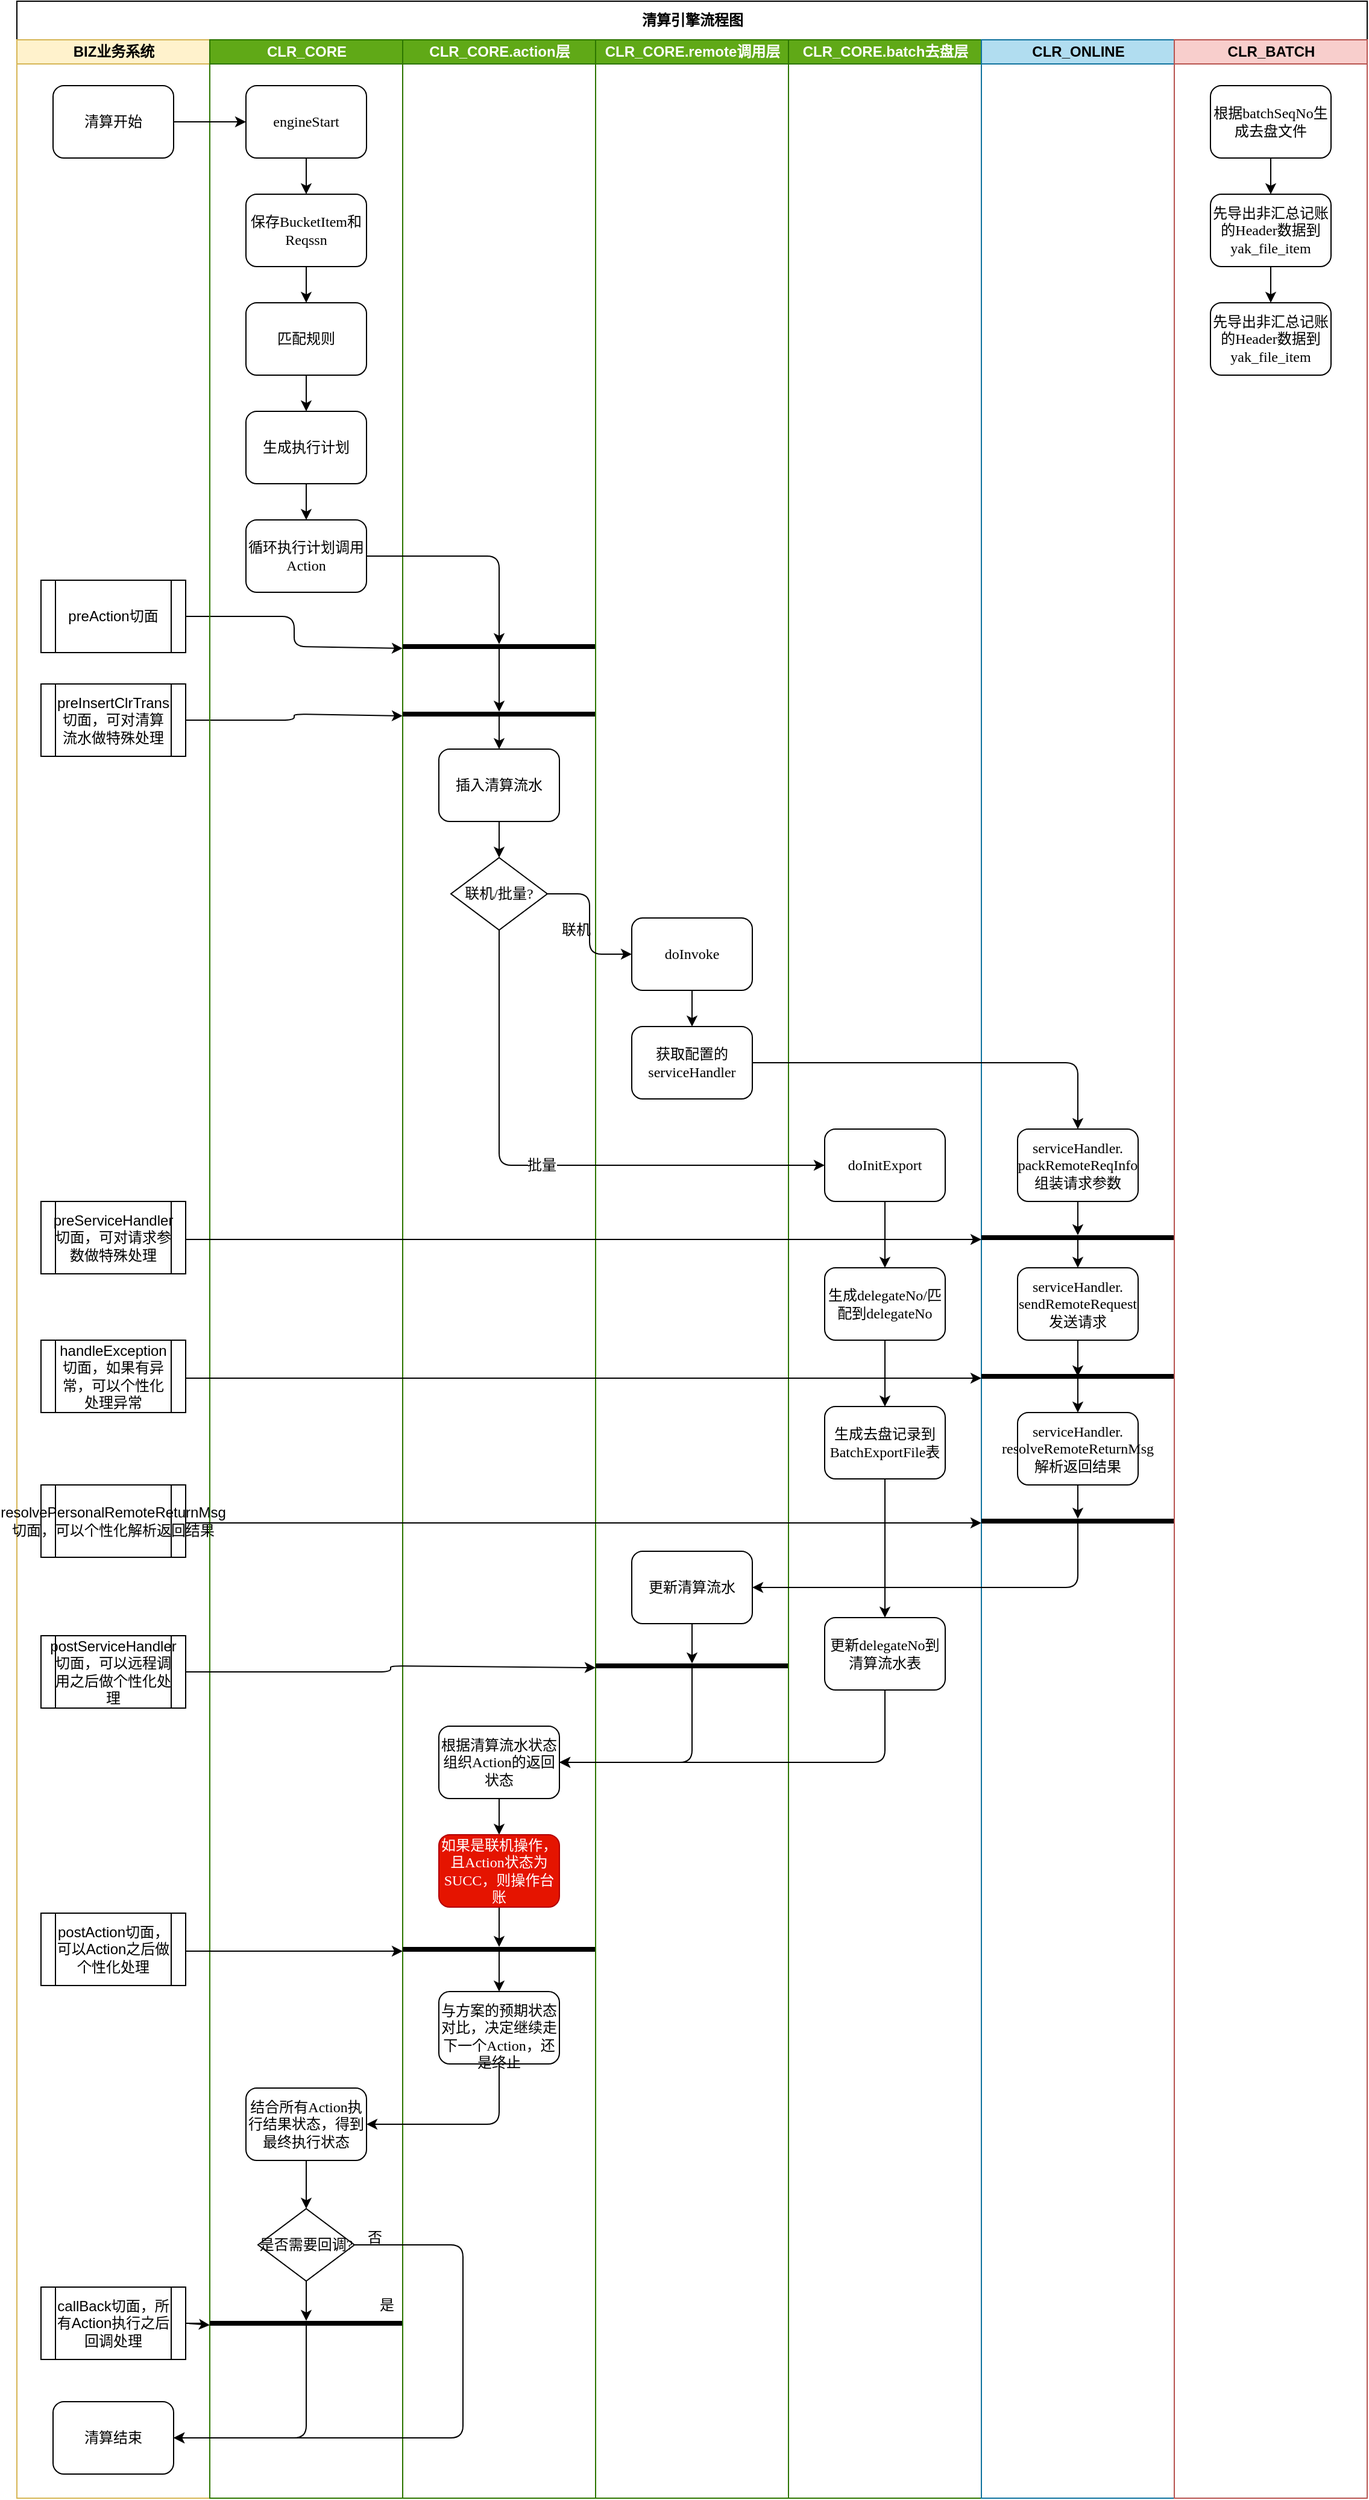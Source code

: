 <mxfile version="11.0.5" type="github"><diagram name="Page-1" id="74e2e168-ea6b-b213-b513-2b3c1d86103e"><mxGraphModel dx="2521" dy="792" grid="1" gridSize="10" guides="1" tooltips="1" connect="1" arrows="1" fold="1" page="1" pageScale="1" pageWidth="1100" pageHeight="850" background="#ffffff" math="0" shadow="0"><root><mxCell id="0"/><mxCell id="1" parent="0"/><mxCell id="77e6c97f196da883-1" value="清算引擎流程图" style="swimlane;html=1;childLayout=stackLayout;startSize=32;rounded=0;shadow=0;labelBackgroundColor=none;strokeColor=#000000;strokeWidth=1;fillColor=#ffffff;fontFamily=Verdana;fontSize=12;fontColor=#000000;align=center;" parent="1" vertex="1"><mxGeometry x="-10" y="20" width="1120" height="2070" as="geometry"/></mxCell><mxCell id="77e6c97f196da883-2" value="BIZ业务系统" style="swimlane;html=1;startSize=20;fillColor=#fff2cc;strokeColor=#d6b656;" parent="77e6c97f196da883-1" vertex="1"><mxGeometry y="32" width="160" height="2038" as="geometry"/></mxCell><mxCell id="bjBSbHMstMbBnUtnhVTb-13" value="清算开始" style="rounded=1;whiteSpace=wrap;html=1;shadow=0;labelBackgroundColor=none;strokeColor=#000000;strokeWidth=1;fillColor=#ffffff;fontFamily=Verdana;fontSize=12;fontColor=#000000;align=center;" parent="77e6c97f196da883-2" vertex="1"><mxGeometry x="30" y="38" width="100" height="60" as="geometry"/></mxCell><mxCell id="XoDVdQ3UYgQiGksQShf7-19" value="preAction切面" style="shape=process;whiteSpace=wrap;html=1;backgroundOutline=1;fontSize=12;" vertex="1" parent="77e6c97f196da883-2"><mxGeometry x="20" y="448" width="120" height="60" as="geometry"/></mxCell><mxCell id="XoDVdQ3UYgQiGksQShf7-24" value="preInsertClrTrans切面，可对清算流水做特殊处理" style="shape=process;whiteSpace=wrap;html=1;backgroundOutline=1;fontSize=12;" vertex="1" parent="77e6c97f196da883-2"><mxGeometry x="20" y="534" width="120" height="60" as="geometry"/></mxCell><mxCell id="XoDVdQ3UYgQiGksQShf7-36" value="preServiceHandler切面，可对请求参数做特殊处理" style="shape=process;whiteSpace=wrap;html=1;backgroundOutline=1;fontSize=12;" vertex="1" parent="77e6c97f196da883-2"><mxGeometry x="20" y="963" width="120" height="60" as="geometry"/></mxCell><mxCell id="XoDVdQ3UYgQiGksQShf7-49" value="handleException切面，如果有异常，可以个性化处理异常" style="shape=process;whiteSpace=wrap;html=1;backgroundOutline=1;fontSize=12;" vertex="1" parent="77e6c97f196da883-2"><mxGeometry x="20" y="1078" width="120" height="60" as="geometry"/></mxCell><mxCell id="XoDVdQ3UYgQiGksQShf7-54" value="resolvePersonalRemoteReturnMsg切面，可以个性化解析返回结果" style="shape=process;whiteSpace=wrap;html=1;backgroundOutline=1;fontSize=12;" vertex="1" parent="77e6c97f196da883-2"><mxGeometry x="20" y="1198" width="120" height="60" as="geometry"/></mxCell><mxCell id="XoDVdQ3UYgQiGksQShf7-60" value="postServiceHandler切面，可以远程调用之后做个性化处理" style="shape=process;whiteSpace=wrap;html=1;backgroundOutline=1;fontSize=12;" vertex="1" parent="77e6c97f196da883-2"><mxGeometry x="20" y="1323" width="120" height="60" as="geometry"/></mxCell><mxCell id="XoDVdQ3UYgQiGksQShf7-68" value="postAction切面，可以Action之后做个性化处理" style="shape=process;whiteSpace=wrap;html=1;backgroundOutline=1;fontSize=12;" vertex="1" parent="77e6c97f196da883-2"><mxGeometry x="20" y="1553" width="120" height="60" as="geometry"/></mxCell><mxCell id="XoDVdQ3UYgQiGksQShf7-78" value="callBack切面，所有Action执行之后回调处理" style="shape=process;whiteSpace=wrap;html=1;backgroundOutline=1;fontSize=12;" vertex="1" parent="77e6c97f196da883-2"><mxGeometry x="20" y="1863" width="120" height="60" as="geometry"/></mxCell><mxCell id="XoDVdQ3UYgQiGksQShf7-85" value="清算结束" style="rounded=1;whiteSpace=wrap;html=1;shadow=0;labelBackgroundColor=none;strokeColor=#000000;strokeWidth=1;fillColor=#ffffff;fontFamily=Verdana;fontSize=12;fontColor=#000000;align=center;" vertex="1" parent="77e6c97f196da883-2"><mxGeometry x="30" y="1958" width="100" height="60" as="geometry"/></mxCell><mxCell id="XoDVdQ3UYgQiGksQShf7-20" style="edgeStyle=orthogonalEdgeStyle;rounded=1;orthogonalLoop=1;jettySize=auto;html=1;fontSize=12;" edge="1" parent="77e6c97f196da883-1" source="XoDVdQ3UYgQiGksQShf7-19" target="XoDVdQ3UYgQiGksQShf7-16"><mxGeometry relative="1" as="geometry"/></mxCell><mxCell id="XoDVdQ3UYgQiGksQShf7-25" style="edgeStyle=orthogonalEdgeStyle;rounded=1;orthogonalLoop=1;jettySize=auto;html=1;fontSize=12;" edge="1" parent="77e6c97f196da883-1" source="XoDVdQ3UYgQiGksQShf7-24" target="XoDVdQ3UYgQiGksQShf7-22"><mxGeometry relative="1" as="geometry"/></mxCell><mxCell id="77e6c97f196da883-3" value="&lt;div&gt;CLR_CORE&lt;/div&gt;" style="swimlane;html=1;startSize=20;fillColor=#60a917;strokeColor=#2D7600;fontColor=#ffffff;" parent="77e6c97f196da883-1" vertex="1"><mxGeometry x="160" y="32" width="160" height="2038" as="geometry"/></mxCell><mxCell id="XoDVdQ3UYgQiGksQShf7-5" value="" style="edgeStyle=orthogonalEdgeStyle;rounded=0;orthogonalLoop=1;jettySize=auto;html=1;fontSize=12;" edge="1" parent="77e6c97f196da883-3" source="XoDVdQ3UYgQiGksQShf7-2" target="XoDVdQ3UYgQiGksQShf7-4"><mxGeometry relative="1" as="geometry"/></mxCell><mxCell id="XoDVdQ3UYgQiGksQShf7-2" value="engineStart" style="rounded=1;whiteSpace=wrap;html=1;shadow=0;labelBackgroundColor=none;strokeColor=#000000;strokeWidth=1;fillColor=#ffffff;fontFamily=Verdana;fontSize=12;fontColor=#000000;align=center;" vertex="1" parent="77e6c97f196da883-3"><mxGeometry x="30" y="38" width="100" height="60" as="geometry"/></mxCell><mxCell id="XoDVdQ3UYgQiGksQShf7-8" value="" style="edgeStyle=orthogonalEdgeStyle;rounded=0;orthogonalLoop=1;jettySize=auto;html=1;fontSize=12;" edge="1" parent="77e6c97f196da883-3" source="XoDVdQ3UYgQiGksQShf7-4" target="XoDVdQ3UYgQiGksQShf7-7"><mxGeometry relative="1" as="geometry"/></mxCell><mxCell id="XoDVdQ3UYgQiGksQShf7-4" value="保存BucketItem和Reqssn" style="rounded=1;whiteSpace=wrap;html=1;shadow=0;labelBackgroundColor=none;strokeColor=#000000;strokeWidth=1;fillColor=#ffffff;fontFamily=Verdana;fontSize=12;fontColor=#000000;align=center;" vertex="1" parent="77e6c97f196da883-3"><mxGeometry x="30" y="128" width="100" height="60" as="geometry"/></mxCell><mxCell id="XoDVdQ3UYgQiGksQShf7-10" value="" style="edgeStyle=orthogonalEdgeStyle;rounded=0;orthogonalLoop=1;jettySize=auto;html=1;fontSize=12;" edge="1" parent="77e6c97f196da883-3" source="XoDVdQ3UYgQiGksQShf7-7" target="XoDVdQ3UYgQiGksQShf7-9"><mxGeometry relative="1" as="geometry"/></mxCell><mxCell id="XoDVdQ3UYgQiGksQShf7-7" value="匹配规则" style="rounded=1;whiteSpace=wrap;html=1;shadow=0;labelBackgroundColor=none;strokeColor=#000000;strokeWidth=1;fillColor=#ffffff;fontFamily=Verdana;fontSize=12;fontColor=#000000;align=center;" vertex="1" parent="77e6c97f196da883-3"><mxGeometry x="30" y="218" width="100" height="60" as="geometry"/></mxCell><mxCell id="XoDVdQ3UYgQiGksQShf7-14" value="" style="edgeStyle=orthogonalEdgeStyle;rounded=0;orthogonalLoop=1;jettySize=auto;html=1;fontSize=12;" edge="1" parent="77e6c97f196da883-3" source="XoDVdQ3UYgQiGksQShf7-9" target="XoDVdQ3UYgQiGksQShf7-13"><mxGeometry relative="1" as="geometry"/></mxCell><mxCell id="XoDVdQ3UYgQiGksQShf7-9" value="生成执行计划" style="rounded=1;whiteSpace=wrap;html=1;shadow=0;labelBackgroundColor=none;strokeColor=#000000;strokeWidth=1;fillColor=#ffffff;fontFamily=Verdana;fontSize=12;fontColor=#000000;align=center;" vertex="1" parent="77e6c97f196da883-3"><mxGeometry x="30" y="308" width="100" height="60" as="geometry"/></mxCell><mxCell id="XoDVdQ3UYgQiGksQShf7-13" value="循环执行计划调用Action" style="rounded=1;whiteSpace=wrap;html=1;shadow=0;labelBackgroundColor=none;strokeColor=#000000;strokeWidth=1;fillColor=#ffffff;fontFamily=Verdana;fontSize=12;fontColor=#000000;align=center;" vertex="1" parent="77e6c97f196da883-3"><mxGeometry x="30" y="398" width="100" height="60" as="geometry"/></mxCell><mxCell id="XoDVdQ3UYgQiGksQShf7-75" style="edgeStyle=orthogonalEdgeStyle;rounded=1;orthogonalLoop=1;jettySize=auto;html=1;fontSize=12;entryX=0.5;entryY=0;entryDx=0;entryDy=0;" edge="1" parent="77e6c97f196da883-3" source="XoDVdQ3UYgQiGksQShf7-72" target="XoDVdQ3UYgQiGksQShf7-82"><mxGeometry relative="1" as="geometry"><mxPoint x="90" y="1788" as="targetPoint"/></mxGeometry></mxCell><mxCell id="XoDVdQ3UYgQiGksQShf7-72" value="结合所有Action执行结果状态，得到最终执行状态" style="rounded=1;whiteSpace=wrap;html=1;shadow=0;labelBackgroundColor=none;strokeColor=#000000;strokeWidth=1;fillColor=#ffffff;fontFamily=Verdana;fontSize=12;fontColor=#000000;align=center;" vertex="1" parent="77e6c97f196da883-3"><mxGeometry x="30" y="1698" width="100" height="60" as="geometry"/></mxCell><mxCell id="XoDVdQ3UYgQiGksQShf7-76" value="" style="line;strokeWidth=4;html=1;perimeter=backbonePerimeter;points=[];outlineConnect=0;fontSize=12;" vertex="1" parent="77e6c97f196da883-3"><mxGeometry y="1888" width="160" height="10" as="geometry"/></mxCell><mxCell id="XoDVdQ3UYgQiGksQShf7-83" style="edgeStyle=orthogonalEdgeStyle;rounded=1;orthogonalLoop=1;jettySize=auto;html=1;fontSize=12;" edge="1" parent="77e6c97f196da883-3" source="XoDVdQ3UYgQiGksQShf7-82" target="XoDVdQ3UYgQiGksQShf7-76"><mxGeometry relative="1" as="geometry"/></mxCell><mxCell id="XoDVdQ3UYgQiGksQShf7-82" value="是否需要回调?" style="rhombus;whiteSpace=wrap;html=1;rounded=0;shadow=0;labelBackgroundColor=none;strokeColor=#000000;strokeWidth=1;fillColor=#ffffff;fontFamily=Verdana;fontSize=12;fontColor=#000000;align=center;" vertex="1" parent="77e6c97f196da883-3"><mxGeometry x="40" y="1798" width="80" height="60" as="geometry"/></mxCell><mxCell id="XoDVdQ3UYgQiGksQShf7-88" value="&lt;br&gt;否" style="text;html=1;resizable=0;points=[];autosize=1;align=left;verticalAlign=top;spacingTop=-4;fontSize=12;" vertex="1" parent="77e6c97f196da883-3"><mxGeometry x="129" y="1798" width="30" height="30" as="geometry"/></mxCell><mxCell id="77e6c97f196da883-4" value="CLR_CORE.action层" style="swimlane;html=1;startSize=20;fillColor=#60a917;strokeColor=#2D7600;fontColor=#ffffff;" parent="77e6c97f196da883-1" vertex="1"><mxGeometry x="320" y="32" width="160" height="2038" as="geometry"/></mxCell><mxCell id="XoDVdQ3UYgQiGksQShf7-23" style="edgeStyle=orthogonalEdgeStyle;rounded=1;orthogonalLoop=1;jettySize=auto;html=1;fontSize=12;" edge="1" parent="77e6c97f196da883-4" source="XoDVdQ3UYgQiGksQShf7-16" target="XoDVdQ3UYgQiGksQShf7-22"><mxGeometry relative="1" as="geometry"/></mxCell><mxCell id="XoDVdQ3UYgQiGksQShf7-16" value="" style="line;strokeWidth=4;html=1;perimeter=backbonePerimeter;points=[];outlineConnect=0;fontSize=12;" vertex="1" parent="77e6c97f196da883-4"><mxGeometry y="498" width="160" height="10" as="geometry"/></mxCell><mxCell id="XoDVdQ3UYgQiGksQShf7-27" style="edgeStyle=orthogonalEdgeStyle;rounded=1;orthogonalLoop=1;jettySize=auto;html=1;entryX=0.5;entryY=0;entryDx=0;entryDy=0;fontSize=12;" edge="1" parent="77e6c97f196da883-4" source="XoDVdQ3UYgQiGksQShf7-21" target="bjBSbHMstMbBnUtnhVTb-12"><mxGeometry relative="1" as="geometry"/></mxCell><mxCell id="XoDVdQ3UYgQiGksQShf7-21" value="插入清算流水" style="rounded=1;whiteSpace=wrap;html=1;shadow=0;labelBackgroundColor=none;strokeColor=#000000;strokeWidth=1;fillColor=#ffffff;fontFamily=Verdana;fontSize=12;fontColor=#000000;align=center;" vertex="1" parent="77e6c97f196da883-4"><mxGeometry x="30" y="588" width="100" height="60" as="geometry"/></mxCell><mxCell id="XoDVdQ3UYgQiGksQShf7-26" style="edgeStyle=orthogonalEdgeStyle;rounded=1;orthogonalLoop=1;jettySize=auto;html=1;fontSize=12;" edge="1" parent="77e6c97f196da883-4" source="XoDVdQ3UYgQiGksQShf7-22" target="XoDVdQ3UYgQiGksQShf7-21"><mxGeometry relative="1" as="geometry"/></mxCell><mxCell id="XoDVdQ3UYgQiGksQShf7-22" value="" style="line;strokeWidth=4;html=1;perimeter=backbonePerimeter;points=[];outlineConnect=0;fontSize=12;" vertex="1" parent="77e6c97f196da883-4"><mxGeometry y="554" width="160" height="10" as="geometry"/></mxCell><mxCell id="bjBSbHMstMbBnUtnhVTb-12" value="联机/批量?" style="rhombus;whiteSpace=wrap;html=1;rounded=0;shadow=0;labelBackgroundColor=none;strokeColor=#000000;strokeWidth=1;fillColor=#ffffff;fontFamily=Verdana;fontSize=12;fontColor=#000000;align=center;" parent="77e6c97f196da883-4" vertex="1"><mxGeometry x="40" y="678" width="80" height="60" as="geometry"/></mxCell><mxCell id="XoDVdQ3UYgQiGksQShf7-32" value="联机" style="text;html=1;resizable=0;points=[];autosize=1;align=left;verticalAlign=top;spacingTop=-4;fontSize=12;" vertex="1" parent="77e6c97f196da883-4"><mxGeometry x="130" y="728" width="40" height="20" as="geometry"/></mxCell><mxCell id="XoDVdQ3UYgQiGksQShf7-65" style="edgeStyle=orthogonalEdgeStyle;rounded=1;orthogonalLoop=1;jettySize=auto;html=1;fontSize=12;" edge="1" parent="77e6c97f196da883-4" source="XoDVdQ3UYgQiGksQShf7-62" target="XoDVdQ3UYgQiGksQShf7-64"><mxGeometry relative="1" as="geometry"/></mxCell><mxCell id="XoDVdQ3UYgQiGksQShf7-62" value="根据清算流水状态组织Action的返回状态" style="rounded=1;whiteSpace=wrap;html=1;shadow=0;labelBackgroundColor=none;strokeColor=#000000;strokeWidth=1;fillColor=#ffffff;fontFamily=Verdana;fontSize=12;fontColor=#000000;align=center;" vertex="1" parent="77e6c97f196da883-4"><mxGeometry x="30" y="1398" width="100" height="60" as="geometry"/></mxCell><mxCell id="XoDVdQ3UYgQiGksQShf7-67" style="edgeStyle=orthogonalEdgeStyle;rounded=1;orthogonalLoop=1;jettySize=auto;html=1;fontSize=12;" edge="1" parent="77e6c97f196da883-4" source="XoDVdQ3UYgQiGksQShf7-64" target="XoDVdQ3UYgQiGksQShf7-66"><mxGeometry relative="1" as="geometry"/></mxCell><mxCell id="XoDVdQ3UYgQiGksQShf7-64" value="如果是联机操作，且Action状态为SUCC，则操作台账" style="rounded=1;whiteSpace=wrap;html=1;shadow=0;labelBackgroundColor=none;strokeColor=#B20000;strokeWidth=1;fillColor=#e51400;fontFamily=Verdana;fontSize=12;fontColor=#ffffff;align=center;" vertex="1" parent="77e6c97f196da883-4"><mxGeometry x="30" y="1488" width="100" height="60" as="geometry"/></mxCell><mxCell id="XoDVdQ3UYgQiGksQShf7-71" style="edgeStyle=orthogonalEdgeStyle;rounded=1;orthogonalLoop=1;jettySize=auto;html=1;fontSize=12;" edge="1" parent="77e6c97f196da883-4" source="XoDVdQ3UYgQiGksQShf7-66" target="XoDVdQ3UYgQiGksQShf7-70"><mxGeometry relative="1" as="geometry"/></mxCell><mxCell id="XoDVdQ3UYgQiGksQShf7-66" value="" style="line;strokeWidth=4;html=1;perimeter=backbonePerimeter;points=[];outlineConnect=0;fontSize=12;" vertex="1" parent="77e6c97f196da883-4"><mxGeometry y="1578" width="160" height="10" as="geometry"/></mxCell><mxCell id="XoDVdQ3UYgQiGksQShf7-70" value="&lt;div&gt;&lt;br&gt;&lt;/div&gt;&lt;div&gt;与方案的预期状态对比，决定继续走下一个Action，还是终止&lt;/div&gt;" style="rounded=1;whiteSpace=wrap;html=1;shadow=0;labelBackgroundColor=none;strokeColor=#000000;strokeWidth=1;fillColor=#ffffff;fontFamily=Verdana;fontSize=12;fontColor=#000000;align=center;" vertex="1" parent="77e6c97f196da883-4"><mxGeometry x="30" y="1618" width="100" height="60" as="geometry"/></mxCell><mxCell id="77e6c97f196da883-5" value="CLR_CORE.remote调用层" style="swimlane;html=1;startSize=20;fillColor=#60a917;strokeColor=#2D7600;fontColor=#ffffff;" parent="77e6c97f196da883-1" vertex="1"><mxGeometry x="480" y="32" width="160" height="2038" as="geometry"/></mxCell><mxCell id="XoDVdQ3UYgQiGksQShf7-31" style="edgeStyle=orthogonalEdgeStyle;rounded=1;orthogonalLoop=1;jettySize=auto;html=1;fontSize=12;" edge="1" parent="77e6c97f196da883-5" source="XoDVdQ3UYgQiGksQShf7-28" target="XoDVdQ3UYgQiGksQShf7-30"><mxGeometry relative="1" as="geometry"/></mxCell><mxCell id="XoDVdQ3UYgQiGksQShf7-28" value="doInvoke" style="rounded=1;whiteSpace=wrap;html=1;shadow=0;labelBackgroundColor=none;strokeColor=#000000;strokeWidth=1;fillColor=#ffffff;fontFamily=Verdana;fontSize=12;fontColor=#000000;align=center;" vertex="1" parent="77e6c97f196da883-5"><mxGeometry x="30" y="728" width="100" height="60" as="geometry"/></mxCell><mxCell id="XoDVdQ3UYgQiGksQShf7-30" value="获取配置的serviceHandler" style="rounded=1;whiteSpace=wrap;html=1;shadow=0;labelBackgroundColor=none;strokeColor=#000000;strokeWidth=1;fillColor=#ffffff;fontFamily=Verdana;fontSize=12;fontColor=#000000;align=center;" vertex="1" parent="77e6c97f196da883-5"><mxGeometry x="30" y="818" width="100" height="60" as="geometry"/></mxCell><mxCell id="XoDVdQ3UYgQiGksQShf7-56" value="更新清算流水" style="rounded=1;whiteSpace=wrap;html=1;shadow=0;labelBackgroundColor=none;strokeColor=#000000;strokeWidth=1;fillColor=#ffffff;fontFamily=Verdana;fontSize=12;fontColor=#000000;align=center;" vertex="1" parent="77e6c97f196da883-5"><mxGeometry x="30" y="1253" width="100" height="60" as="geometry"/></mxCell><mxCell id="XoDVdQ3UYgQiGksQShf7-58" value="" style="line;strokeWidth=4;html=1;perimeter=backbonePerimeter;points=[];outlineConnect=0;fontSize=12;" vertex="1" parent="77e6c97f196da883-5"><mxGeometry y="1343" width="160" height="10" as="geometry"/></mxCell><mxCell id="XoDVdQ3UYgQiGksQShf7-59" style="edgeStyle=orthogonalEdgeStyle;rounded=1;orthogonalLoop=1;jettySize=auto;html=1;fontSize=12;" edge="1" parent="77e6c97f196da883-5" source="XoDVdQ3UYgQiGksQShf7-56" target="XoDVdQ3UYgQiGksQShf7-58"><mxGeometry relative="1" as="geometry"/></mxCell><mxCell id="77e6c97f196da883-6" value="CLR_CORE.batch去盘层" style="swimlane;html=1;startSize=20;fillColor=#60a917;strokeColor=#2D7600;fontColor=#ffffff;" parent="77e6c97f196da883-1" vertex="1"><mxGeometry x="640" y="32" width="160" height="2038" as="geometry"/></mxCell><mxCell id="XoDVdQ3UYgQiGksQShf7-93" style="edgeStyle=orthogonalEdgeStyle;rounded=1;orthogonalLoop=1;jettySize=auto;html=1;entryX=0.5;entryY=0;entryDx=0;entryDy=0;fontSize=12;" edge="1" parent="77e6c97f196da883-6" source="XoDVdQ3UYgQiGksQShf7-89" target="XoDVdQ3UYgQiGksQShf7-92"><mxGeometry relative="1" as="geometry"/></mxCell><mxCell id="XoDVdQ3UYgQiGksQShf7-89" value="doInitExport" style="rounded=1;whiteSpace=wrap;html=1;shadow=0;labelBackgroundColor=none;strokeColor=#000000;strokeWidth=1;fillColor=#ffffff;fontFamily=Verdana;fontSize=12;fontColor=#000000;align=center;" vertex="1" parent="77e6c97f196da883-6"><mxGeometry x="30" y="903" width="100" height="60" as="geometry"/></mxCell><mxCell id="XoDVdQ3UYgQiGksQShf7-95" style="edgeStyle=orthogonalEdgeStyle;rounded=1;orthogonalLoop=1;jettySize=auto;html=1;entryX=0.5;entryY=0;entryDx=0;entryDy=0;fontSize=12;" edge="1" parent="77e6c97f196da883-6" source="XoDVdQ3UYgQiGksQShf7-92" target="XoDVdQ3UYgQiGksQShf7-94"><mxGeometry relative="1" as="geometry"/></mxCell><mxCell id="XoDVdQ3UYgQiGksQShf7-92" value="生成delegateNo/匹配到delegateNo" style="rounded=1;whiteSpace=wrap;html=1;shadow=0;labelBackgroundColor=none;strokeColor=#000000;strokeWidth=1;fillColor=#ffffff;fontFamily=Verdana;fontSize=12;fontColor=#000000;align=center;" vertex="1" parent="77e6c97f196da883-6"><mxGeometry x="30" y="1018" width="100" height="60" as="geometry"/></mxCell><mxCell id="XoDVdQ3UYgQiGksQShf7-97" style="edgeStyle=orthogonalEdgeStyle;rounded=1;orthogonalLoop=1;jettySize=auto;html=1;entryX=0.5;entryY=0;entryDx=0;entryDy=0;fontSize=12;" edge="1" parent="77e6c97f196da883-6" source="XoDVdQ3UYgQiGksQShf7-94" target="XoDVdQ3UYgQiGksQShf7-96"><mxGeometry relative="1" as="geometry"/></mxCell><mxCell id="XoDVdQ3UYgQiGksQShf7-94" value="生成去盘记录到&lt;br&gt;BatchExportFile表" style="rounded=1;whiteSpace=wrap;html=1;shadow=0;labelBackgroundColor=none;strokeColor=#000000;strokeWidth=1;fillColor=#ffffff;fontFamily=Verdana;fontSize=12;fontColor=#000000;align=center;" vertex="1" parent="77e6c97f196da883-6"><mxGeometry x="30" y="1133" width="100" height="60" as="geometry"/></mxCell><mxCell id="XoDVdQ3UYgQiGksQShf7-96" value="&lt;div&gt;更新delegateNo到清算流水表&lt;/div&gt;" style="rounded=1;whiteSpace=wrap;html=1;shadow=0;labelBackgroundColor=none;strokeColor=#000000;strokeWidth=1;fillColor=#ffffff;fontFamily=Verdana;fontSize=12;fontColor=#000000;align=center;" vertex="1" parent="77e6c97f196da883-6"><mxGeometry x="30" y="1308" width="100" height="60" as="geometry"/></mxCell><mxCell id="XoDVdQ3UYgQiGksQShf7-11" value="CLR_ONLINE" style="swimlane;html=1;startSize=20;fillColor=#b1ddf0;strokeColor=#10739e;" vertex="1" parent="77e6c97f196da883-1"><mxGeometry x="800" y="32" width="160" height="2038" as="geometry"/></mxCell><mxCell id="XoDVdQ3UYgQiGksQShf7-34" value="" style="line;strokeWidth=4;html=1;perimeter=backbonePerimeter;points=[];outlineConnect=0;fontSize=12;" vertex="1" parent="XoDVdQ3UYgQiGksQShf7-11"><mxGeometry y="988" width="160" height="10" as="geometry"/></mxCell><mxCell id="XoDVdQ3UYgQiGksQShf7-41" style="edgeStyle=orthogonalEdgeStyle;rounded=1;orthogonalLoop=1;jettySize=auto;html=1;fontSize=12;" edge="1" parent="XoDVdQ3UYgQiGksQShf7-11" source="XoDVdQ3UYgQiGksQShf7-38" target="XoDVdQ3UYgQiGksQShf7-34"><mxGeometry relative="1" as="geometry"/></mxCell><mxCell id="XoDVdQ3UYgQiGksQShf7-38" value="&lt;div&gt;serviceHandler.&lt;/div&gt;&lt;div&gt;packRemoteReqInfo&lt;br&gt;组装请求参数&lt;br&gt;&lt;/div&gt;" style="rounded=1;whiteSpace=wrap;html=1;shadow=0;labelBackgroundColor=none;strokeColor=#000000;strokeWidth=1;fillColor=#ffffff;fontFamily=Verdana;fontSize=12;fontColor=#000000;align=center;" vertex="1" parent="XoDVdQ3UYgQiGksQShf7-11"><mxGeometry x="30" y="903" width="100" height="60" as="geometry"/></mxCell><mxCell id="XoDVdQ3UYgQiGksQShf7-42" value="&lt;div&gt;serviceHandler.&lt;/div&gt;&lt;div&gt;sendRemoteRequest&lt;/div&gt;&lt;div&gt;发送请求&lt;br&gt;&lt;/div&gt;" style="rounded=1;whiteSpace=wrap;html=1;shadow=0;labelBackgroundColor=none;strokeColor=#000000;strokeWidth=1;fillColor=#ffffff;fontFamily=Verdana;fontSize=12;fontColor=#000000;align=center;" vertex="1" parent="XoDVdQ3UYgQiGksQShf7-11"><mxGeometry x="30" y="1018" width="100" height="60" as="geometry"/></mxCell><mxCell id="XoDVdQ3UYgQiGksQShf7-43" style="edgeStyle=orthogonalEdgeStyle;rounded=1;orthogonalLoop=1;jettySize=auto;html=1;fontSize=12;" edge="1" parent="XoDVdQ3UYgQiGksQShf7-11" source="XoDVdQ3UYgQiGksQShf7-34" target="XoDVdQ3UYgQiGksQShf7-42"><mxGeometry relative="1" as="geometry"/></mxCell><mxCell id="XoDVdQ3UYgQiGksQShf7-44" value="&lt;div&gt;serviceHandler.&lt;/div&gt;&lt;div&gt;resolveRemoteReturnMsg&lt;/div&gt;&lt;div&gt;解析返回结果&lt;br&gt;&lt;/div&gt;" style="rounded=1;whiteSpace=wrap;html=1;shadow=0;labelBackgroundColor=none;strokeColor=#000000;strokeWidth=1;fillColor=#ffffff;fontFamily=Verdana;fontSize=12;fontColor=#000000;align=center;" vertex="1" parent="XoDVdQ3UYgQiGksQShf7-11"><mxGeometry x="30" y="1138" width="100" height="60" as="geometry"/></mxCell><mxCell id="XoDVdQ3UYgQiGksQShf7-48" style="edgeStyle=orthogonalEdgeStyle;rounded=1;orthogonalLoop=1;jettySize=auto;html=1;fontSize=12;" edge="1" parent="XoDVdQ3UYgQiGksQShf7-11" source="XoDVdQ3UYgQiGksQShf7-46" target="XoDVdQ3UYgQiGksQShf7-44"><mxGeometry relative="1" as="geometry"/></mxCell><mxCell id="XoDVdQ3UYgQiGksQShf7-46" value="" style="line;strokeWidth=4;html=1;perimeter=backbonePerimeter;points=[];outlineConnect=0;fontSize=12;" vertex="1" parent="XoDVdQ3UYgQiGksQShf7-11"><mxGeometry y="1103" width="160" height="10" as="geometry"/></mxCell><mxCell id="XoDVdQ3UYgQiGksQShf7-47" style="edgeStyle=orthogonalEdgeStyle;rounded=1;orthogonalLoop=1;jettySize=auto;html=1;entryX=0.5;entryY=0.5;entryDx=0;entryDy=0;entryPerimeter=0;fontSize=12;" edge="1" parent="XoDVdQ3UYgQiGksQShf7-11" source="XoDVdQ3UYgQiGksQShf7-42" target="XoDVdQ3UYgQiGksQShf7-46"><mxGeometry relative="1" as="geometry"/></mxCell><mxCell id="XoDVdQ3UYgQiGksQShf7-51" value="" style="line;strokeWidth=4;html=1;perimeter=backbonePerimeter;points=[];outlineConnect=0;fontSize=12;" vertex="1" parent="XoDVdQ3UYgQiGksQShf7-11"><mxGeometry y="1223" width="160" height="10" as="geometry"/></mxCell><mxCell id="XoDVdQ3UYgQiGksQShf7-53" style="edgeStyle=orthogonalEdgeStyle;rounded=1;orthogonalLoop=1;jettySize=auto;html=1;fontSize=12;" edge="1" parent="XoDVdQ3UYgQiGksQShf7-11" source="XoDVdQ3UYgQiGksQShf7-44" target="XoDVdQ3UYgQiGksQShf7-51"><mxGeometry relative="1" as="geometry"/></mxCell><mxCell id="XoDVdQ3UYgQiGksQShf7-3" style="edgeStyle=orthogonalEdgeStyle;rounded=0;orthogonalLoop=1;jettySize=auto;html=1;fontSize=12;" edge="1" parent="77e6c97f196da883-1" source="bjBSbHMstMbBnUtnhVTb-13" target="XoDVdQ3UYgQiGksQShf7-2"><mxGeometry relative="1" as="geometry"/></mxCell><mxCell id="XoDVdQ3UYgQiGksQShf7-17" style="edgeStyle=orthogonalEdgeStyle;rounded=1;orthogonalLoop=1;jettySize=auto;html=1;fontSize=12;" edge="1" parent="77e6c97f196da883-1" source="XoDVdQ3UYgQiGksQShf7-13" target="XoDVdQ3UYgQiGksQShf7-16"><mxGeometry relative="1" as="geometry"/></mxCell><mxCell id="XoDVdQ3UYgQiGksQShf7-29" style="edgeStyle=orthogonalEdgeStyle;rounded=1;orthogonalLoop=1;jettySize=auto;html=1;fontSize=12;" edge="1" parent="77e6c97f196da883-1" source="bjBSbHMstMbBnUtnhVTb-12" target="XoDVdQ3UYgQiGksQShf7-28"><mxGeometry relative="1" as="geometry"/></mxCell><mxCell id="XoDVdQ3UYgQiGksQShf7-37" style="edgeStyle=orthogonalEdgeStyle;rounded=1;orthogonalLoop=1;jettySize=auto;html=1;fontSize=12;" edge="1" parent="77e6c97f196da883-1" source="XoDVdQ3UYgQiGksQShf7-36" target="XoDVdQ3UYgQiGksQShf7-34"><mxGeometry relative="1" as="geometry"/></mxCell><mxCell id="XoDVdQ3UYgQiGksQShf7-50" style="edgeStyle=orthogonalEdgeStyle;rounded=1;orthogonalLoop=1;jettySize=auto;html=1;fontSize=12;" edge="1" parent="77e6c97f196da883-1" source="XoDVdQ3UYgQiGksQShf7-49" target="XoDVdQ3UYgQiGksQShf7-46"><mxGeometry relative="1" as="geometry"/></mxCell><mxCell id="XoDVdQ3UYgQiGksQShf7-55" style="edgeStyle=orthogonalEdgeStyle;rounded=1;orthogonalLoop=1;jettySize=auto;html=1;fontSize=12;" edge="1" parent="77e6c97f196da883-1" source="XoDVdQ3UYgQiGksQShf7-54" target="XoDVdQ3UYgQiGksQShf7-51"><mxGeometry relative="1" as="geometry"/></mxCell><mxCell id="XoDVdQ3UYgQiGksQShf7-61" style="edgeStyle=orthogonalEdgeStyle;rounded=1;orthogonalLoop=1;jettySize=auto;html=1;fontSize=12;" edge="1" parent="77e6c97f196da883-1" source="XoDVdQ3UYgQiGksQShf7-60" target="XoDVdQ3UYgQiGksQShf7-58"><mxGeometry relative="1" as="geometry"/></mxCell><mxCell id="XoDVdQ3UYgQiGksQShf7-63" style="edgeStyle=orthogonalEdgeStyle;rounded=1;orthogonalLoop=1;jettySize=auto;html=1;entryX=1;entryY=0.5;entryDx=0;entryDy=0;fontSize=12;" edge="1" parent="77e6c97f196da883-1" source="XoDVdQ3UYgQiGksQShf7-58" target="XoDVdQ3UYgQiGksQShf7-62"><mxGeometry relative="1" as="geometry"><Array as="points"><mxPoint x="560" y="1385"/><mxPoint x="560" y="1460"/></Array></mxGeometry></mxCell><mxCell id="XoDVdQ3UYgQiGksQShf7-69" style="edgeStyle=orthogonalEdgeStyle;rounded=1;orthogonalLoop=1;jettySize=auto;html=1;fontSize=12;" edge="1" parent="77e6c97f196da883-1" source="XoDVdQ3UYgQiGksQShf7-68" target="XoDVdQ3UYgQiGksQShf7-66"><mxGeometry relative="1" as="geometry"/></mxCell><mxCell id="XoDVdQ3UYgQiGksQShf7-73" style="edgeStyle=orthogonalEdgeStyle;rounded=1;orthogonalLoop=1;jettySize=auto;html=1;fontSize=12;" edge="1" parent="77e6c97f196da883-1" source="XoDVdQ3UYgQiGksQShf7-70"><mxGeometry relative="1" as="geometry"><mxPoint x="290" y="1760" as="targetPoint"/><Array as="points"><mxPoint x="400" y="1760"/><mxPoint x="291" y="1760"/></Array></mxGeometry></mxCell><mxCell id="XoDVdQ3UYgQiGksQShf7-79" style="edgeStyle=orthogonalEdgeStyle;rounded=1;orthogonalLoop=1;jettySize=auto;html=1;fontSize=12;" edge="1" parent="77e6c97f196da883-1" source="XoDVdQ3UYgQiGksQShf7-78" target="XoDVdQ3UYgQiGksQShf7-76"><mxGeometry relative="1" as="geometry"/></mxCell><mxCell id="XoDVdQ3UYgQiGksQShf7-86" style="edgeStyle=orthogonalEdgeStyle;rounded=1;orthogonalLoop=1;jettySize=auto;html=1;entryX=1;entryY=0.5;entryDx=0;entryDy=0;fontSize=12;" edge="1" parent="77e6c97f196da883-1" source="XoDVdQ3UYgQiGksQShf7-76" target="XoDVdQ3UYgQiGksQShf7-85"><mxGeometry relative="1" as="geometry"><Array as="points"><mxPoint x="240" y="2020"/></Array></mxGeometry></mxCell><mxCell id="XoDVdQ3UYgQiGksQShf7-87" style="edgeStyle=orthogonalEdgeStyle;rounded=1;orthogonalLoop=1;jettySize=auto;html=1;fontSize=12;" edge="1" parent="77e6c97f196da883-1" source="XoDVdQ3UYgQiGksQShf7-82" target="XoDVdQ3UYgQiGksQShf7-85"><mxGeometry relative="1" as="geometry"><Array as="points"><mxPoint x="370" y="1860"/><mxPoint x="370" y="2020"/></Array></mxGeometry></mxCell><mxCell id="XoDVdQ3UYgQiGksQShf7-12" value="CLR_BATCH" style="swimlane;html=1;startSize=20;fillColor=#f8cecc;strokeColor=#b85450;" vertex="1" parent="77e6c97f196da883-1"><mxGeometry x="960" y="32" width="160" height="2038" as="geometry"/></mxCell><mxCell id="XoDVdQ3UYgQiGksQShf7-101" style="edgeStyle=orthogonalEdgeStyle;rounded=1;orthogonalLoop=1;jettySize=auto;html=1;fontSize=12;" edge="1" parent="XoDVdQ3UYgQiGksQShf7-12" source="XoDVdQ3UYgQiGksQShf7-99" target="XoDVdQ3UYgQiGksQShf7-100"><mxGeometry relative="1" as="geometry"/></mxCell><mxCell id="XoDVdQ3UYgQiGksQShf7-99" value="根据batchSeqNo生成去盘文件" style="rounded=1;whiteSpace=wrap;html=1;shadow=0;labelBackgroundColor=none;strokeColor=#000000;strokeWidth=1;fillColor=#ffffff;fontFamily=Verdana;fontSize=12;fontColor=#000000;align=center;" vertex="1" parent="XoDVdQ3UYgQiGksQShf7-12"><mxGeometry x="30" y="38" width="100" height="60" as="geometry"/></mxCell><mxCell id="XoDVdQ3UYgQiGksQShf7-110" style="edgeStyle=orthogonalEdgeStyle;rounded=1;orthogonalLoop=1;jettySize=auto;html=1;fontSize=12;" edge="1" parent="XoDVdQ3UYgQiGksQShf7-12" source="XoDVdQ3UYgQiGksQShf7-100" target="XoDVdQ3UYgQiGksQShf7-109"><mxGeometry relative="1" as="geometry"/></mxCell><mxCell id="XoDVdQ3UYgQiGksQShf7-100" value="&lt;div&gt;先导出非汇总记账的Header数据到yak_file_item&lt;/div&gt;" style="rounded=1;whiteSpace=wrap;html=1;shadow=0;labelBackgroundColor=none;strokeColor=#000000;strokeWidth=1;fillColor=#ffffff;fontFamily=Verdana;fontSize=12;fontColor=#000000;align=center;" vertex="1" parent="XoDVdQ3UYgQiGksQShf7-12"><mxGeometry x="30" y="128" width="100" height="60" as="geometry"/></mxCell><mxCell id="XoDVdQ3UYgQiGksQShf7-109" value="&lt;div&gt;先导出非汇总记账的Header数据到yak_file_item&lt;/div&gt;" style="rounded=1;whiteSpace=wrap;html=1;shadow=0;labelBackgroundColor=none;strokeColor=#000000;strokeWidth=1;fillColor=#ffffff;fontFamily=Verdana;fontSize=12;fontColor=#000000;align=center;" vertex="1" parent="XoDVdQ3UYgQiGksQShf7-12"><mxGeometry x="30" y="218" width="100" height="60" as="geometry"/></mxCell><mxCell id="XoDVdQ3UYgQiGksQShf7-40" value="" style="edgeStyle=orthogonalEdgeStyle;rounded=1;orthogonalLoop=1;jettySize=auto;html=1;fontSize=12;" edge="1" parent="77e6c97f196da883-1" source="XoDVdQ3UYgQiGksQShf7-30" target="XoDVdQ3UYgQiGksQShf7-38"><mxGeometry relative="1" as="geometry"/></mxCell><mxCell id="XoDVdQ3UYgQiGksQShf7-57" style="edgeStyle=orthogonalEdgeStyle;rounded=1;orthogonalLoop=1;jettySize=auto;html=1;fontSize=12;" edge="1" parent="77e6c97f196da883-1" source="XoDVdQ3UYgQiGksQShf7-51" target="XoDVdQ3UYgQiGksQShf7-56"><mxGeometry relative="1" as="geometry"><Array as="points"><mxPoint x="880" y="1315"/></Array></mxGeometry></mxCell><mxCell id="XoDVdQ3UYgQiGksQShf7-90" style="edgeStyle=orthogonalEdgeStyle;rounded=1;orthogonalLoop=1;jettySize=auto;html=1;entryX=0;entryY=0.5;entryDx=0;entryDy=0;fontSize=12;" edge="1" parent="77e6c97f196da883-1" source="bjBSbHMstMbBnUtnhVTb-12" target="XoDVdQ3UYgQiGksQShf7-89"><mxGeometry relative="1" as="geometry"><Array as="points"><mxPoint x="400" y="965"/></Array></mxGeometry></mxCell><mxCell id="XoDVdQ3UYgQiGksQShf7-91" value="批量" style="text;html=1;resizable=0;points=[];align=center;verticalAlign=middle;labelBackgroundColor=#ffffff;fontSize=12;" vertex="1" connectable="0" parent="XoDVdQ3UYgQiGksQShf7-90"><mxGeometry x="0.215" y="2" relative="1" as="geometry"><mxPoint x="-53" y="2" as="offset"/></mxGeometry></mxCell><mxCell id="XoDVdQ3UYgQiGksQShf7-98" style="edgeStyle=orthogonalEdgeStyle;rounded=1;orthogonalLoop=1;jettySize=auto;html=1;entryX=1;entryY=0.5;entryDx=0;entryDy=0;fontSize=12;" edge="1" parent="77e6c97f196da883-1" source="XoDVdQ3UYgQiGksQShf7-96" target="XoDVdQ3UYgQiGksQShf7-62"><mxGeometry relative="1" as="geometry"><Array as="points"><mxPoint x="720" y="1460"/></Array></mxGeometry></mxCell><mxCell id="XoDVdQ3UYgQiGksQShf7-84" value="是" style="text;html=1;resizable=0;points=[];autosize=1;align=left;verticalAlign=top;spacingTop=-4;fontSize=12;" vertex="1" parent="1"><mxGeometry x="289" y="1920" width="30" height="20" as="geometry"/></mxCell></root></mxGraphModel></diagram></mxfile>